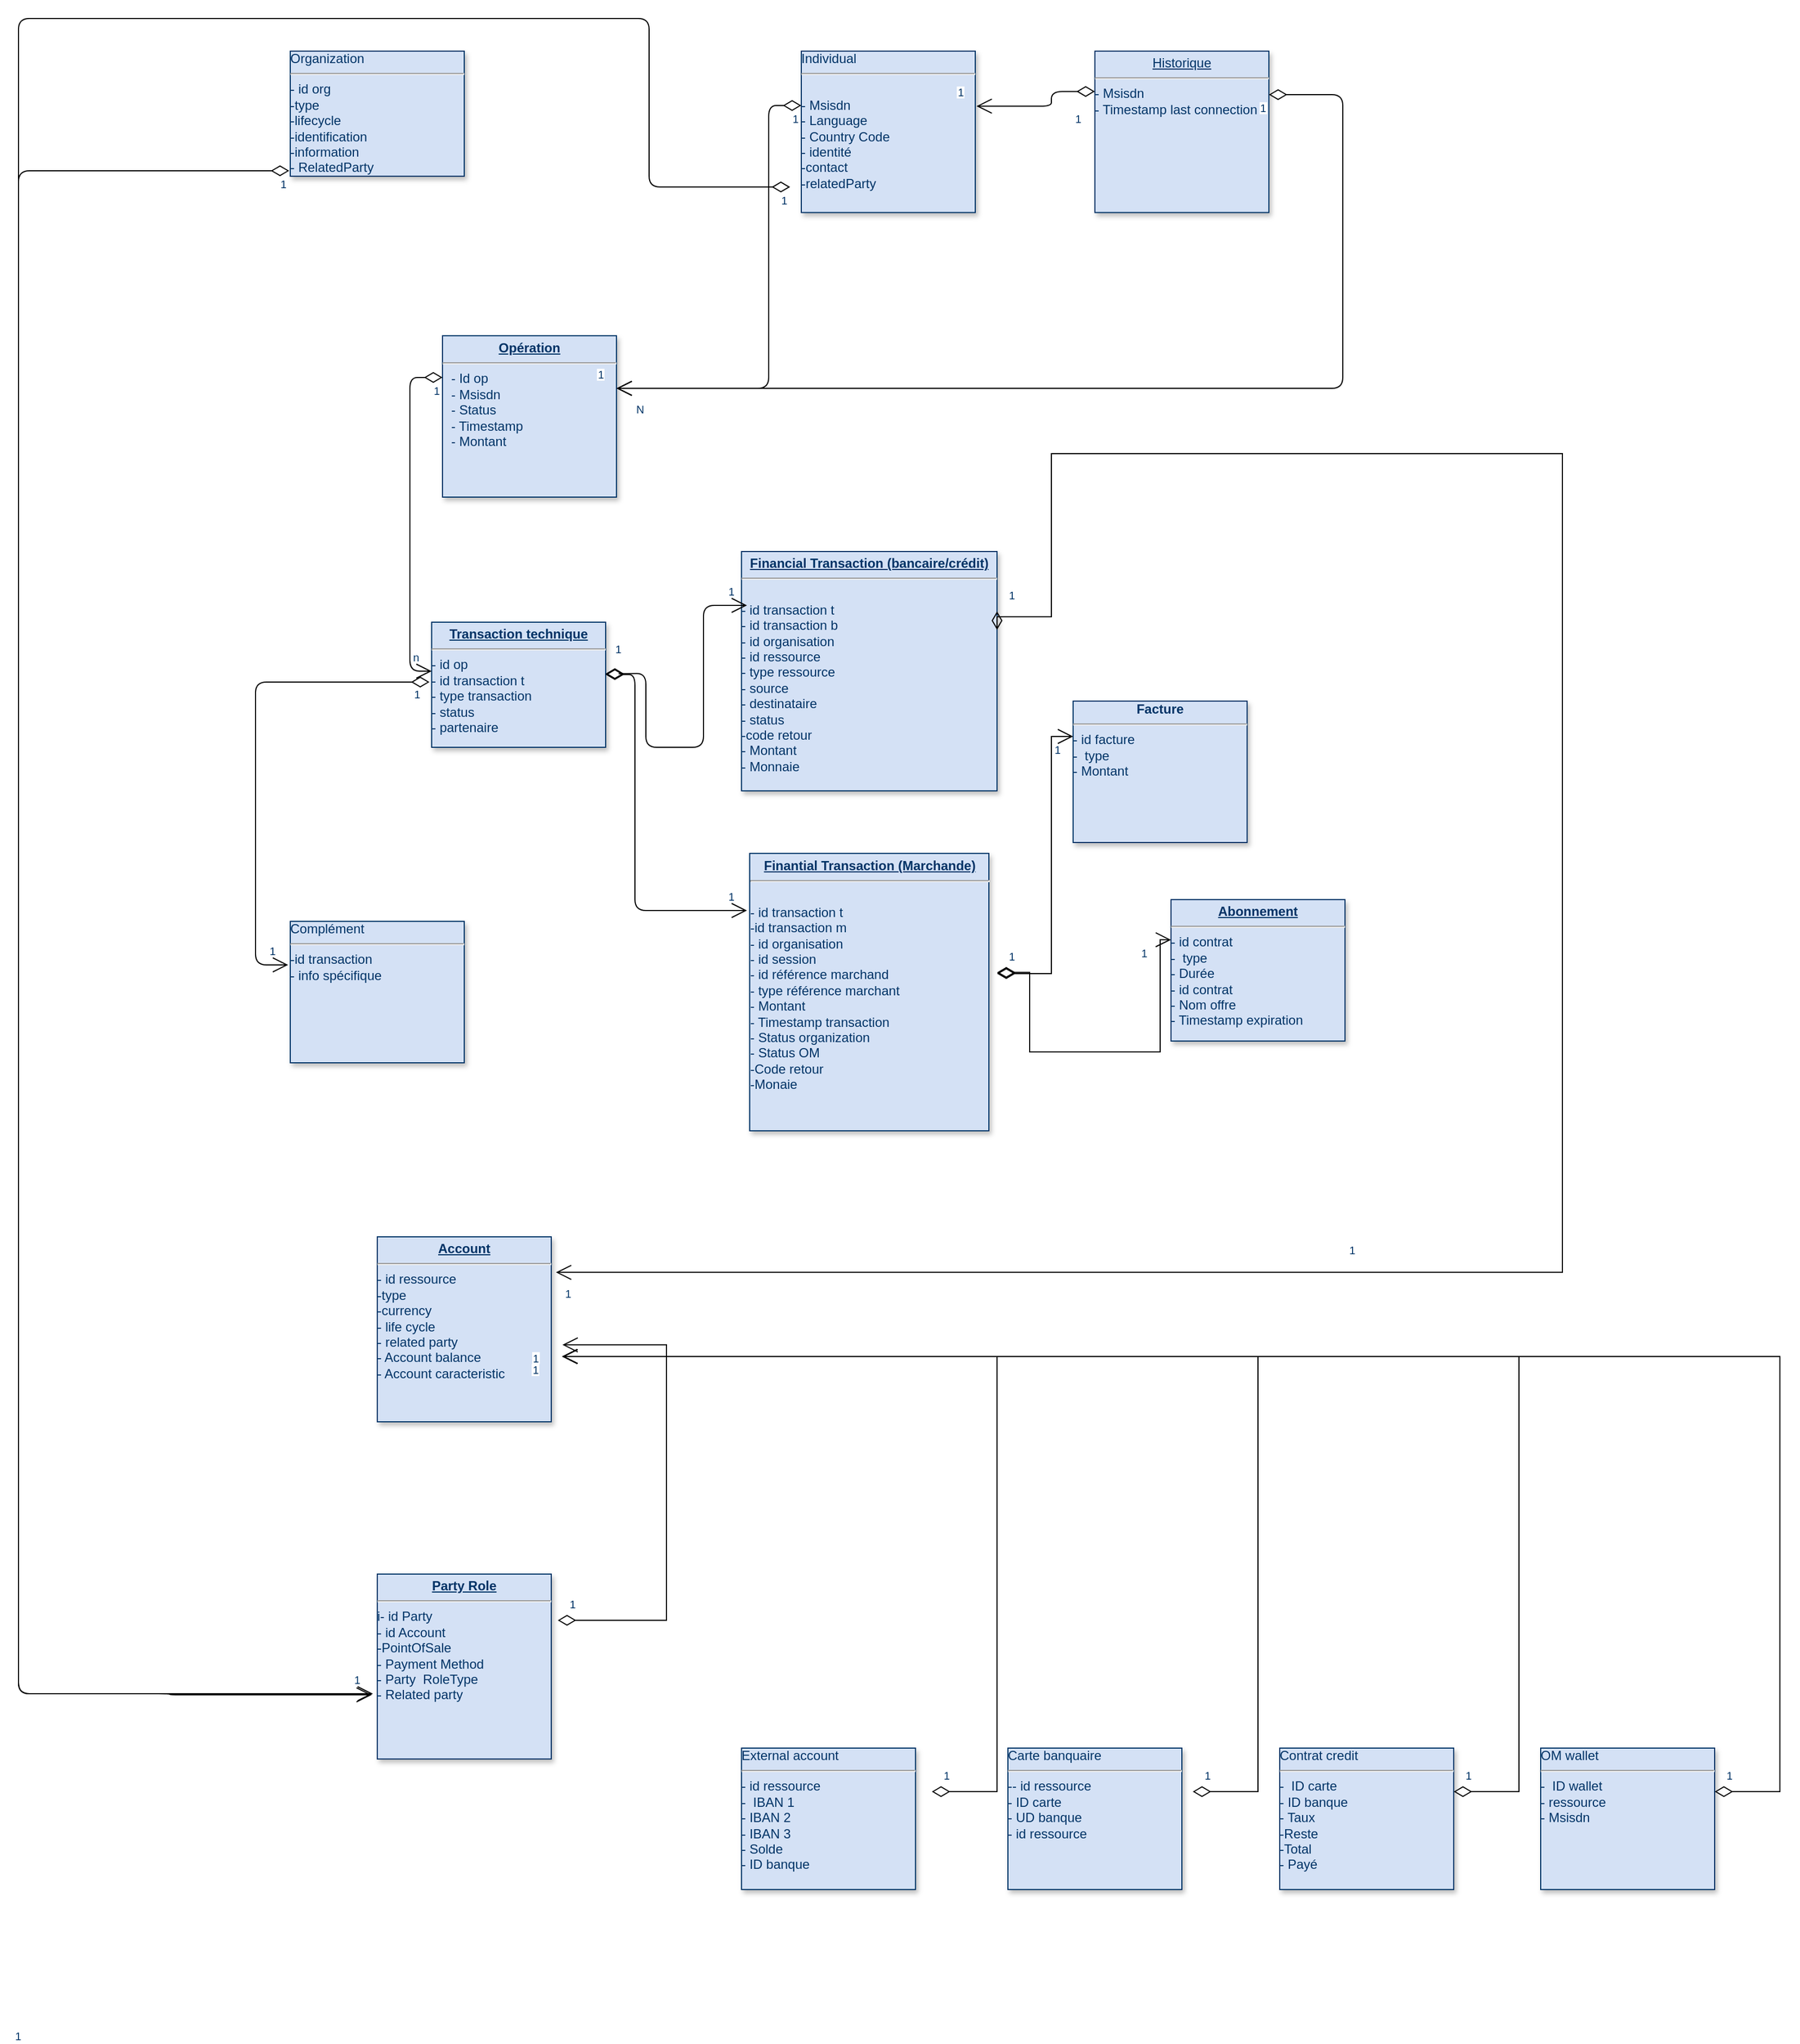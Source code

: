 <mxfile version="17.4.0" type="github"><diagram name="Page-1" id="efa7a0a1-bf9b-a30e-e6df-94a7791c09e9"><mxGraphModel dx="3806" dy="2243" grid="1" gridSize="10" guides="1" tooltips="1" connect="1" arrows="1" fold="1" page="1" pageScale="1" pageWidth="826" pageHeight="1169" background="none" math="0" shadow="0"><root><mxCell id="0"/><mxCell id="1" parent="0"/><mxCell id="20" value="&lt;p style=&quot;margin: 0px ; margin-top: 4px ; text-align: center ; text-decoration: underline&quot;&gt;&lt;strong&gt;Financial Transaction (bancaire/crédit)&lt;br&gt;&lt;/strong&gt;&lt;/p&gt;&lt;hr&gt;&lt;br&gt;&lt;div&gt;- id transaction t&lt;/div&gt;&lt;div&gt;- id transaction b&lt;br&gt;&lt;/div&gt;&lt;div&gt;- id organisation&lt;br&gt;&lt;/div&gt;&lt;div&gt;- id ressource&lt;/div&gt;&lt;div&gt;- type ressource&lt;br&gt;&lt;/div&gt;- source&lt;br&gt;- destinataire&lt;br&gt;- status&lt;br&gt;-code retour&lt;br&gt;- Montant&lt;br&gt;- Monnaie&lt;p style=&quot;margin: 0px ; margin-left: 8px&quot;&gt;&lt;br&gt;&lt;/p&gt;" style="verticalAlign=top;align=left;overflow=fill;fontSize=12;fontFamily=Helvetica;html=1;strokeColor=#003366;shadow=1;fillColor=#D4E1F5;fontColor=#003366" parent="1" vertex="1"><mxGeometry x="325" y="220" width="235" height="220" as="geometry"/></mxCell><mxCell id="21" value="&lt;p style=&quot;margin: 0px ; margin-top: 4px ; text-align: center ; text-decoration: underline&quot;&gt;&lt;strong&gt;Transaction technique&lt;br&gt;&lt;/strong&gt;&lt;/p&gt;&lt;hr&gt;- id op&lt;br&gt;- id transaction t&lt;br&gt;&lt;div&gt;- type transaction&lt;/div&gt;&lt;div&gt;- status&lt;/div&gt;&lt;div&gt;- partenaire&lt;br&gt;&lt;/div&gt;&lt;div&gt;&lt;br&gt;&lt;/div&gt;" style="verticalAlign=top;align=left;overflow=fill;fontSize=12;fontFamily=Helvetica;html=1;strokeColor=#003366;shadow=1;fillColor=#D4E1F5;fontColor=#003366" parent="1" vertex="1"><mxGeometry x="40" y="285" width="160" height="115" as="geometry"/></mxCell><mxCell id="24" value="&lt;p style=&quot;margin: 0px ; margin-top: 4px ; text-align: center ; text-decoration: underline&quot;&gt;&lt;strong&gt;Finantial Transaction (Marchande)&lt;br&gt;&lt;/strong&gt;&lt;/p&gt;&lt;hr&gt;&lt;br&gt;&lt;div&gt;- id transaction t&lt;/div&gt;&lt;div&gt;-id transaction m&lt;/div&gt;&lt;div&gt;- id organisation&lt;br&gt;&lt;/div&gt;&lt;div&gt;- id session&lt;/div&gt;&lt;div&gt;- id référence marchand&lt;/div&gt;&lt;div&gt;- type référence marchant&lt;br&gt;&lt;/div&gt;- Montant&lt;br&gt;- Timestamp transaction&lt;br&gt;- Status organization&lt;br&gt;- Status OM&lt;br&gt;-Code retour&lt;br&gt;-Monaie&amp;nbsp;&amp;nbsp; &amp;nbsp;" style="verticalAlign=top;align=left;overflow=fill;fontSize=12;fontFamily=Helvetica;html=1;strokeColor=#003366;shadow=1;fillColor=#D4E1F5;fontColor=#003366" parent="1" vertex="1"><mxGeometry x="332.5" y="497.5" width="220" height="255" as="geometry"/></mxCell><mxCell id="25" value="&lt;p style=&quot;margin: 0px ; margin-top: 4px ; text-align: center ; text-decoration: underline&quot;&gt;&lt;strong&gt;Opération&lt;/strong&gt;&lt;/p&gt;&lt;hr&gt;&lt;p style=&quot;margin: 0px ; margin-left: 8px&quot;&gt;- Id op&lt;br&gt;- Msisdn&lt;br&gt;- Status&lt;br&gt;- Timestamp&lt;br&gt;- Montant &lt;br&gt;&lt;br&gt;&lt;/p&gt;" style="verticalAlign=top;align=left;overflow=fill;fontSize=12;fontFamily=Helvetica;html=1;strokeColor=#003366;shadow=1;fillColor=#D4E1F5;fontColor=#003366" parent="1" vertex="1"><mxGeometry x="50" y="21.64" width="160" height="148.36" as="geometry"/></mxCell><mxCell id="48" value="" style="endArrow=open;endSize=12;startArrow=diamondThin;startSize=14;startFill=0;edgeStyle=orthogonalEdgeStyle;exitX=1;exitY=0.25;rounded=0" parent="1" edge="1"><mxGeometry x="578.28" y="476" as="geometry"><mxPoint x="560.0" y="607.96" as="sourcePoint"/><mxPoint x="630" y="390" as="targetPoint"/><Array as="points"><mxPoint x="610" y="608"/><mxPoint x="610" y="390"/></Array></mxGeometry></mxCell><mxCell id="49" value="1" style="resizable=0;align=left;verticalAlign=top;labelBackgroundColor=#ffffff;fontSize=10;strokeColor=#003366;shadow=1;fillColor=#D4E1F5;fontColor=#003366" parent="48" connectable="0" vertex="1"><mxGeometry x="-1" relative="1" as="geometry"><mxPoint x="9" y="-27" as="offset"/></mxGeometry></mxCell><mxCell id="50" value="1" style="resizable=0;align=right;verticalAlign=top;labelBackgroundColor=#ffffff;fontSize=10;strokeColor=#003366;shadow=1;fillColor=#D4E1F5;fontColor=#003366" parent="48" connectable="0" vertex="1"><mxGeometry x="1" relative="1" as="geometry"><mxPoint x="-10" as="offset"/></mxGeometry></mxCell><mxCell id="90" value="" style="endArrow=open;endSize=12;startArrow=diamondThin;startSize=14;startFill=0;edgeStyle=orthogonalEdgeStyle" parent="1" source="25" target="21" edge="1"><mxGeometry x="620" y="340" as="geometry"><mxPoint x="620" y="340" as="sourcePoint"/><mxPoint x="780" y="340" as="targetPoint"/><Array as="points"><mxPoint x="20" y="60"/><mxPoint x="20" y="330"/></Array></mxGeometry></mxCell><mxCell id="91" value="1" style="resizable=0;align=left;verticalAlign=top;labelBackgroundColor=#ffffff;fontSize=10;strokeColor=#003366;shadow=1;fillColor=#D4E1F5;fontColor=#003366" parent="90" connectable="0" vertex="1"><mxGeometry x="-1" relative="1" as="geometry"><mxPoint x="-10" as="offset"/></mxGeometry></mxCell><mxCell id="92" value="n" style="resizable=0;align=right;verticalAlign=top;labelBackgroundColor=#ffffff;fontSize=10;strokeColor=#003366;shadow=1;fillColor=#D4E1F5;fontColor=#003366" parent="90" connectable="0" vertex="1"><mxGeometry x="1" relative="1" as="geometry"><mxPoint x="-10" y="-25" as="offset"/></mxGeometry></mxCell><mxCell id="IMVk9aF3J_j3LaCetQII-125" value="" style="endArrow=open;endSize=12;startArrow=diamondThin;startSize=14;startFill=0;edgeStyle=orthogonalEdgeStyle;exitX=1.019;exitY=0.313;exitDx=0;exitDy=0;exitPerimeter=0;" parent="1" edge="1"><mxGeometry x="866.96" y="453" as="geometry"><mxPoint x="200.0" y="333.08" as="sourcePoint"/><mxPoint x="330" y="550" as="targetPoint"/><Array as="points"><mxPoint x="227" y="333"/><mxPoint x="227" y="550"/></Array></mxGeometry></mxCell><mxCell id="IMVk9aF3J_j3LaCetQII-126" value="1" style="resizable=0;align=left;verticalAlign=top;labelBackgroundColor=#ffffff;fontSize=10;strokeColor=#003366;shadow=1;fillColor=#D4E1F5;fontColor=#003366" parent="IMVk9aF3J_j3LaCetQII-125" connectable="0" vertex="1"><mxGeometry x="-1" relative="1" as="geometry"><mxPoint x="7" y="-35" as="offset"/></mxGeometry></mxCell><mxCell id="IMVk9aF3J_j3LaCetQII-127" value="1" style="resizable=0;align=right;verticalAlign=top;labelBackgroundColor=#ffffff;fontSize=10;strokeColor=#003366;shadow=1;fillColor=#D4E1F5;fontColor=#003366" parent="IMVk9aF3J_j3LaCetQII-125" connectable="0" vertex="1"><mxGeometry x="1" relative="1" as="geometry"><mxPoint x="-10" y="-25" as="offset"/></mxGeometry></mxCell><mxCell id="IMVk9aF3J_j3LaCetQII-128" value="" style="endArrow=open;endSize=12;startArrow=diamondThin;startSize=14;startFill=0;edgeStyle=orthogonalEdgeStyle;exitX=1;exitY=0.25;rounded=0" parent="1" edge="1"><mxGeometry x="578.28" y="474.98" as="geometry"><mxPoint x="560.0" y="606.94" as="sourcePoint"/><mxPoint x="720" y="576.94" as="targetPoint"/><Array as="points"><mxPoint x="590" y="606.98"/><mxPoint x="590" y="679.98"/><mxPoint x="710" y="679.98"/></Array></mxGeometry></mxCell><mxCell id="IMVk9aF3J_j3LaCetQII-129" value="1" style="resizable=0;align=left;verticalAlign=top;labelBackgroundColor=#ffffff;fontSize=10;strokeColor=#003366;shadow=1;fillColor=#D4E1F5;fontColor=#003366" parent="IMVk9aF3J_j3LaCetQII-128" connectable="0" vertex="1"><mxGeometry x="-1" relative="1" as="geometry"><mxPoint x="9" y="-27" as="offset"/></mxGeometry></mxCell><mxCell id="IMVk9aF3J_j3LaCetQII-130" value="1" style="resizable=0;align=right;verticalAlign=top;labelBackgroundColor=#ffffff;fontSize=10;strokeColor=#003366;shadow=1;fillColor=#D4E1F5;fontColor=#003366" parent="IMVk9aF3J_j3LaCetQII-128" connectable="0" vertex="1"><mxGeometry x="1" relative="1" as="geometry"><mxPoint x="-20" as="offset"/></mxGeometry></mxCell><mxCell id="IMVk9aF3J_j3LaCetQII-131" value="&lt;div align=&quot;center&quot;&gt;&lt;b&gt;Facture&lt;/b&gt;&lt;/div&gt;&lt;hr&gt;- id facture&lt;br&gt;&lt;div&gt;-&amp;nbsp; type&lt;/div&gt;&lt;div&gt;- Montant&lt;/div&gt;&lt;div&gt;&lt;br&gt;&lt;/div&gt;" style="verticalAlign=top;align=left;overflow=fill;fontSize=12;fontFamily=Helvetica;html=1;strokeColor=#003366;shadow=1;fillColor=#D4E1F5;fontColor=#003366" parent="1" vertex="1"><mxGeometry x="630" y="357.5" width="160" height="130" as="geometry"/></mxCell><mxCell id="IMVk9aF3J_j3LaCetQII-132" value="&lt;p style=&quot;margin: 0px ; margin-top: 4px ; text-align: center ; text-decoration: underline&quot;&gt;&lt;strong&gt;Abonnement&lt;br&gt;&lt;/strong&gt;&lt;/p&gt;&lt;hr&gt;- id contrat&lt;br&gt;&lt;div&gt;-&amp;nbsp; type&lt;/div&gt;- Durée&lt;br&gt;&lt;div&gt;- id contrat&lt;/div&gt;&lt;div&gt;- Nom offre&lt;/div&gt;&lt;div&gt;- Timestamp expiration&lt;/div&gt;" style="verticalAlign=top;align=left;overflow=fill;fontSize=12;fontFamily=Helvetica;html=1;strokeColor=#003366;shadow=1;fillColor=#D4E1F5;fontColor=#003366" parent="1" vertex="1"><mxGeometry x="720" y="540" width="160" height="130" as="geometry"/></mxCell><mxCell id="M5auK0mgNT7PViEILHrM-95" value="" style="endArrow=open;endSize=12;startArrow=diamondThin;startSize=14;startFill=0;edgeStyle=orthogonalEdgeStyle;" edge="1" parent="1"><mxGeometry x="876.96" y="434.5" as="geometry"><mxPoint x="200" y="332.25" as="sourcePoint"/><mxPoint x="330" y="269.5" as="targetPoint"/><Array as="points"><mxPoint x="210" y="332"/><mxPoint x="237" y="332"/><mxPoint x="237" y="400"/><mxPoint x="290" y="400"/><mxPoint x="290" y="270"/></Array></mxGeometry></mxCell><mxCell id="M5auK0mgNT7PViEILHrM-96" value="1" style="resizable=0;align=left;verticalAlign=top;labelBackgroundColor=#ffffff;fontSize=10;strokeColor=#003366;shadow=1;fillColor=#D4E1F5;fontColor=#003366" connectable="0" vertex="1" parent="M5auK0mgNT7PViEILHrM-95"><mxGeometry x="-1" relative="1" as="geometry"><mxPoint x="7" y="-35" as="offset"/></mxGeometry></mxCell><mxCell id="M5auK0mgNT7PViEILHrM-97" value="1" style="resizable=0;align=right;verticalAlign=top;labelBackgroundColor=#ffffff;fontSize=10;strokeColor=#003366;shadow=1;fillColor=#D4E1F5;fontColor=#003366" connectable="0" vertex="1" parent="M5auK0mgNT7PViEILHrM-95"><mxGeometry x="1" relative="1" as="geometry"><mxPoint x="-10" y="-25" as="offset"/></mxGeometry></mxCell><mxCell id="M5auK0mgNT7PViEILHrM-98" value="Individual&lt;hr&gt;&lt;br&gt;- Msisdn&lt;br&gt;- Language&lt;br&gt;- Country Code &lt;br&gt;&lt;div&gt;- identité&lt;/div&gt;&lt;div&gt;-contact&lt;/div&gt;&lt;div&gt;-relatedParty&lt;br&gt;&lt;/div&gt;&lt;div&gt;&lt;br&gt;&lt;/div&gt;" style="verticalAlign=top;align=left;overflow=fill;fontSize=12;fontFamily=Helvetica;html=1;strokeColor=#003366;shadow=1;fillColor=#D4E1F5;fontColor=#003366" vertex="1" parent="1"><mxGeometry x="380" y="-240" width="160" height="148.36" as="geometry"/></mxCell><mxCell id="M5auK0mgNT7PViEILHrM-99" value="&lt;p style=&quot;margin: 0px ; margin-top: 4px ; text-align: center ; text-decoration: underline&quot;&gt;Historique&lt;/p&gt;&lt;hr&gt;- Msisdn&lt;br&gt;- Timestamp last connection" style="verticalAlign=top;align=left;overflow=fill;fontSize=12;fontFamily=Helvetica;html=1;strokeColor=#003366;shadow=1;fillColor=#D4E1F5;fontColor=#003366" vertex="1" parent="1"><mxGeometry x="650" y="-240" width="160" height="148.36" as="geometry"/></mxCell><mxCell id="M5auK0mgNT7PViEILHrM-100" value="" style="endArrow=open;endSize=12;startArrow=diamondThin;startSize=14;startFill=0;edgeStyle=orthogonalEdgeStyle;rounded=0;exitX=1;exitY=0.25;exitDx=0;exitDy=0;entryX=1.027;entryY=0.192;entryDx=0;entryDy=0;entryPerimeter=0;" edge="1" parent="1" source="20" target="M5auK0mgNT7PViEILHrM-130"><mxGeometry x="528.28" y="178" as="geometry"><mxPoint x="560" y="310" as="sourcePoint"/><mxPoint x="410" y="860" as="targetPoint"/><Array as="points"><mxPoint x="560" y="280"/><mxPoint x="610" y="280"/><mxPoint x="610" y="130"/><mxPoint x="1080" y="130"/><mxPoint x="1080" y="883"/></Array></mxGeometry></mxCell><mxCell id="M5auK0mgNT7PViEILHrM-101" value="1" style="resizable=0;align=left;verticalAlign=top;labelBackgroundColor=#ffffff;fontSize=10;strokeColor=#003366;shadow=1;fillColor=#D4E1F5;fontColor=#003366" connectable="0" vertex="1" parent="M5auK0mgNT7PViEILHrM-100"><mxGeometry x="-1" relative="1" as="geometry"><mxPoint x="9" y="-27" as="offset"/></mxGeometry></mxCell><mxCell id="M5auK0mgNT7PViEILHrM-102" value="1" style="resizable=0;align=right;verticalAlign=top;labelBackgroundColor=#ffffff;fontSize=10;strokeColor=#003366;shadow=1;fillColor=#D4E1F5;fontColor=#003366" connectable="0" vertex="1" parent="M5auK0mgNT7PViEILHrM-100"><mxGeometry x="1" relative="1" as="geometry"><mxPoint x="-490" y="690" as="offset"/></mxGeometry></mxCell><mxCell id="M5auK0mgNT7PViEILHrM-103" value="External account &lt;br&gt;&lt;hr&gt;&lt;div&gt;- id ressource&lt;br&gt;&lt;/div&gt;&lt;div&gt;-&amp;nbsp; IBAN 1&lt;/div&gt;&lt;div&gt;- IBAN 2&lt;/div&gt;&lt;div&gt;- IBAN 3&lt;br&gt;&lt;/div&gt;&lt;div&gt;- Solde&lt;br&gt;&lt;/div&gt;&lt;div&gt;- ID banque&lt;br&gt;&lt;/div&gt;" style="verticalAlign=top;align=left;overflow=fill;fontSize=12;fontFamily=Helvetica;html=1;strokeColor=#003366;shadow=1;fillColor=#D4E1F5;fontColor=#003366" vertex="1" parent="1"><mxGeometry x="325" y="1320" width="160" height="130" as="geometry"/></mxCell><mxCell id="M5auK0mgNT7PViEILHrM-104" value="1" style="resizable=0;align=right;verticalAlign=top;labelBackgroundColor=#ffffff;fontSize=10;strokeColor=#003366;shadow=1;fillColor=#D4E1F5;fontColor=#003366" connectable="0" vertex="1" parent="1"><mxGeometry x="169.996" y="890" as="geometry"/></mxCell><mxCell id="M5auK0mgNT7PViEILHrM-105" value="Carte banquaire&lt;br&gt;&lt;hr&gt;&lt;div&gt;-- id ressource&lt;/div&gt;&lt;div&gt;- ID carte&lt;br&gt;&lt;/div&gt;&lt;div&gt;- UD banque&lt;/div&gt;&lt;div&gt;- id ressource&lt;/div&gt;" style="verticalAlign=top;align=left;overflow=fill;fontSize=12;fontFamily=Helvetica;html=1;strokeColor=#003366;shadow=1;fillColor=#D4E1F5;fontColor=#003366" vertex="1" parent="1"><mxGeometry x="570" y="1320" width="160" height="130" as="geometry"/></mxCell><mxCell id="M5auK0mgNT7PViEILHrM-106" value="Contrat credit&lt;br&gt;&lt;hr&gt;&lt;div&gt;-&amp;nbsp; ID carte&lt;br&gt;&lt;/div&gt;&lt;div&gt;- ID banque&lt;/div&gt;&lt;div&gt;- Taux&lt;/div&gt;&lt;div&gt;-Reste&lt;/div&gt;&lt;div&gt;-Total&lt;/div&gt;&lt;div&gt;- Payé&lt;br&gt;&lt;/div&gt;" style="verticalAlign=top;align=left;overflow=fill;fontSize=12;fontFamily=Helvetica;html=1;strokeColor=#003366;shadow=1;fillColor=#D4E1F5;fontColor=#003366" vertex="1" parent="1"><mxGeometry x="820" y="1320" width="160" height="130" as="geometry"/></mxCell><mxCell id="M5auK0mgNT7PViEILHrM-107" value="1" style="resizable=0;align=left;verticalAlign=top;labelBackgroundColor=#ffffff;fontSize=10;strokeColor=#003366;shadow=1;fillColor=#D4E1F5;fontColor=#003366" connectable="0" vertex="1" parent="1"><mxGeometry x="529.0" y="292.96" as="geometry"><mxPoint x="353" y="557" as="offset"/></mxGeometry></mxCell><mxCell id="M5auK0mgNT7PViEILHrM-116" value="" style="endArrow=open;endSize=12;startArrow=diamondThin;startSize=14;startFill=0;edgeStyle=orthogonalEdgeStyle;" edge="1" parent="1"><mxGeometry x="950" y="90" as="geometry"><mxPoint x="380" y="-190.0" as="sourcePoint"/><mxPoint x="210" y="70" as="targetPoint"/><Array as="points"><mxPoint x="350" y="-190"/><mxPoint x="350" y="70"/><mxPoint x="212" y="70"/></Array></mxGeometry></mxCell><mxCell id="M5auK0mgNT7PViEILHrM-117" value="1" style="resizable=0;align=left;verticalAlign=top;labelBackgroundColor=#ffffff;fontSize=10;strokeColor=#003366;shadow=1;fillColor=#D4E1F5;fontColor=#003366" connectable="0" vertex="1" parent="M5auK0mgNT7PViEILHrM-116"><mxGeometry x="-1" relative="1" as="geometry"><mxPoint x="-10" as="offset"/></mxGeometry></mxCell><mxCell id="M5auK0mgNT7PViEILHrM-118" value="1" style="resizable=0;align=right;verticalAlign=top;labelBackgroundColor=#ffffff;fontSize=10;strokeColor=#003366;shadow=1;fillColor=#D4E1F5;fontColor=#003366" connectable="0" vertex="1" parent="M5auK0mgNT7PViEILHrM-116"><mxGeometry x="1" relative="1" as="geometry"><mxPoint x="-10" y="-25" as="offset"/></mxGeometry></mxCell><mxCell id="M5auK0mgNT7PViEILHrM-119" value="" style="endArrow=open;endSize=12;startArrow=diamondThin;startSize=14;startFill=0;edgeStyle=orthogonalEdgeStyle;" edge="1" parent="1"><mxGeometry x="1478.4" y="80" as="geometry"><mxPoint x="810" y="-200" as="sourcePoint"/><mxPoint x="210" y="70" as="targetPoint"/><Array as="points"><mxPoint x="878" y="-200"/><mxPoint x="878" y="70"/></Array></mxGeometry></mxCell><mxCell id="M5auK0mgNT7PViEILHrM-120" value="1" style="resizable=0;align=left;verticalAlign=top;labelBackgroundColor=#ffffff;fontSize=10;strokeColor=#003366;shadow=1;fillColor=#D4E1F5;fontColor=#003366" connectable="0" vertex="1" parent="M5auK0mgNT7PViEILHrM-119"><mxGeometry x="-1" relative="1" as="geometry"><mxPoint x="-10" as="offset"/></mxGeometry></mxCell><mxCell id="M5auK0mgNT7PViEILHrM-121" value="N" style="resizable=0;align=right;verticalAlign=top;labelBackgroundColor=#ffffff;fontSize=10;strokeColor=#003366;shadow=1;fillColor=#D4E1F5;fontColor=#003366" connectable="0" vertex="1" parent="M5auK0mgNT7PViEILHrM-119"><mxGeometry x="1" relative="1" as="geometry"><mxPoint x="27" y="7" as="offset"/></mxGeometry></mxCell><mxCell id="M5auK0mgNT7PViEILHrM-122" value="" style="endArrow=open;endSize=12;startArrow=diamondThin;startSize=14;startFill=0;edgeStyle=orthogonalEdgeStyle;exitX=0;exitY=0.25;exitDx=0;exitDy=0;entryX=1.007;entryY=0.341;entryDx=0;entryDy=0;entryPerimeter=0;" edge="1" parent="1" source="M5auK0mgNT7PViEILHrM-99" target="M5auK0mgNT7PViEILHrM-98"><mxGeometry x="960" y="100" as="geometry"><mxPoint x="390" y="-180.0" as="sourcePoint"/><mxPoint x="550" y="-190" as="targetPoint"/><Array as="points"><mxPoint x="610" y="-203"/><mxPoint x="610" y="-189"/></Array></mxGeometry></mxCell><mxCell id="M5auK0mgNT7PViEILHrM-123" value="1" style="resizable=0;align=left;verticalAlign=top;labelBackgroundColor=#ffffff;fontSize=10;strokeColor=#003366;shadow=1;fillColor=#D4E1F5;fontColor=#003366" connectable="0" vertex="1" parent="M5auK0mgNT7PViEILHrM-122"><mxGeometry x="-1" relative="1" as="geometry"><mxPoint x="-20" y="13" as="offset"/></mxGeometry></mxCell><mxCell id="M5auK0mgNT7PViEILHrM-124" value="1" style="resizable=0;align=right;verticalAlign=top;labelBackgroundColor=#ffffff;fontSize=10;strokeColor=#003366;shadow=1;fillColor=#D4E1F5;fontColor=#003366" connectable="0" vertex="1" parent="M5auK0mgNT7PViEILHrM-122"><mxGeometry x="1" relative="1" as="geometry"><mxPoint x="-10" y="-25" as="offset"/></mxGeometry></mxCell><mxCell id="M5auK0mgNT7PViEILHrM-125" value="Complément &lt;br&gt;&lt;hr&gt;&lt;div&gt;-id transaction&lt;br&gt;&lt;/div&gt;&lt;div&gt;- info spécifique&lt;br&gt;&lt;/div&gt;" style="verticalAlign=top;align=left;overflow=fill;fontSize=12;fontFamily=Helvetica;html=1;strokeColor=#003366;shadow=1;fillColor=#D4E1F5;fontColor=#003366" vertex="1" parent="1"><mxGeometry x="-90" y="560" width="160" height="130" as="geometry"/></mxCell><mxCell id="M5auK0mgNT7PViEILHrM-126" value="" style="endArrow=open;endSize=12;startArrow=diamondThin;startSize=14;startFill=0;edgeStyle=orthogonalEdgeStyle;" edge="1" parent="1"><mxGeometry x="594.96" y="515" as="geometry"><mxPoint x="38" y="340" as="sourcePoint"/><mxPoint x="-92" y="600" as="targetPoint"/><Array as="points"><mxPoint x="-122" y="340"/><mxPoint x="-122" y="600"/></Array></mxGeometry></mxCell><mxCell id="M5auK0mgNT7PViEILHrM-127" value="1" style="resizable=0;align=left;verticalAlign=top;labelBackgroundColor=#ffffff;fontSize=10;strokeColor=#003366;shadow=1;fillColor=#D4E1F5;fontColor=#003366" connectable="0" vertex="1" parent="M5auK0mgNT7PViEILHrM-126"><mxGeometry x="-1" relative="1" as="geometry"><mxPoint x="-16" y="-1" as="offset"/></mxGeometry></mxCell><mxCell id="M5auK0mgNT7PViEILHrM-128" value="1" style="resizable=0;align=right;verticalAlign=top;labelBackgroundColor=#ffffff;fontSize=10;strokeColor=#003366;shadow=1;fillColor=#D4E1F5;fontColor=#003366" connectable="0" vertex="1" parent="M5auK0mgNT7PViEILHrM-126"><mxGeometry x="1" relative="1" as="geometry"><mxPoint x="-10" y="-25" as="offset"/></mxGeometry></mxCell><mxCell id="M5auK0mgNT7PViEILHrM-129" value="Organization&lt;hr&gt;&lt;div&gt;- id org&lt;br&gt;&lt;/div&gt;&lt;div&gt;-type&lt;/div&gt;&lt;div&gt;-lifecycle&lt;/div&gt;&lt;div&gt;-identification&lt;/div&gt;&lt;div&gt;-information&lt;span style=&quot;white-space: pre&quot;&gt;&#9;&lt;/span&gt;&lt;/div&gt;&lt;div&gt;- RelatedParty&lt;br&gt;&lt;/div&gt;&lt;div&gt;&lt;br&gt;&lt;/div&gt;" style="verticalAlign=top;align=left;overflow=fill;fontSize=12;fontFamily=Helvetica;html=1;strokeColor=#003366;shadow=1;fillColor=#D4E1F5;fontColor=#003366" vertex="1" parent="1"><mxGeometry x="-90" y="-240" width="160" height="115" as="geometry"/></mxCell><mxCell id="M5auK0mgNT7PViEILHrM-130" value="&lt;p style=&quot;margin: 0px ; margin-top: 4px ; text-align: center ; text-decoration: underline&quot;&gt;&lt;strong&gt;Account &lt;br&gt;&lt;/strong&gt;&lt;/p&gt;&lt;hr&gt;&lt;div&gt;- id ressource&lt;br&gt;&lt;/div&gt;&lt;div&gt;-type&lt;/div&gt;&lt;div&gt;-currency&lt;/div&gt;&lt;div&gt;- life cycle &lt;br&gt;&lt;/div&gt;&lt;div&gt;- related party&lt;/div&gt;&lt;div&gt;- Account balance&lt;/div&gt;&lt;div&gt;- Account caracteristic&lt;br&gt;&lt;/div&gt;&lt;div&gt;&lt;br&gt;&lt;/div&gt;" style="verticalAlign=top;align=left;overflow=fill;fontSize=12;fontFamily=Helvetica;html=1;strokeColor=#003366;shadow=1;fillColor=#D4E1F5;fontColor=#003366" vertex="1" parent="1"><mxGeometry x="-10" y="850" width="160" height="170" as="geometry"/></mxCell><mxCell id="M5auK0mgNT7PViEILHrM-132" value="&lt;p style=&quot;margin: 0px ; margin-top: 4px ; text-align: center ; text-decoration: underline&quot;&gt;&lt;strong&gt;Party Role&lt;br&gt;&lt;/strong&gt;&lt;/p&gt;&lt;hr&gt;&lt;div&gt;i- id Party&lt;/div&gt;&lt;div&gt;- id Account&lt;/div&gt;&lt;div&gt;-PointOfSale&lt;/div&gt;&lt;div&gt;- Payment Method&lt;/div&gt;&lt;div&gt;- Party&amp;nbsp; RoleType&lt;/div&gt;&lt;div&gt;- Related party&lt;br&gt;&lt;/div&gt;&lt;div&gt;&lt;br&gt;&lt;/div&gt;&lt;div&gt;&lt;br&gt;&lt;/div&gt;" style="verticalAlign=top;align=left;overflow=fill;fontSize=12;fontFamily=Helvetica;html=1;strokeColor=#003366;shadow=1;fillColor=#D4E1F5;fontColor=#003366" vertex="1" parent="1"><mxGeometry x="-10" y="1160" width="160" height="170" as="geometry"/></mxCell><mxCell id="M5auK0mgNT7PViEILHrM-136" value="" style="endArrow=open;endSize=12;startArrow=diamondThin;startSize=14;startFill=0;edgeStyle=orthogonalEdgeStyle;rounded=0;entryX=1.027;entryY=0.584;entryDx=0;entryDy=0;entryPerimeter=0;exitX=1;exitY=0.25;exitDx=0;exitDy=0;" edge="1" parent="1"><mxGeometry x="374.28" y="888.15" as="geometry"><mxPoint x="156" y="1202.5" as="sourcePoint"/><mxPoint x="160.32" y="949.28" as="targetPoint"/><Array as="points"><mxPoint x="256" y="1203"/><mxPoint x="256" y="949"/></Array></mxGeometry></mxCell><mxCell id="M5auK0mgNT7PViEILHrM-137" value="1" style="resizable=0;align=left;verticalAlign=top;labelBackgroundColor=#ffffff;fontSize=10;strokeColor=#003366;shadow=1;fillColor=#D4E1F5;fontColor=#003366" connectable="0" vertex="1" parent="M5auK0mgNT7PViEILHrM-136"><mxGeometry x="-1" relative="1" as="geometry"><mxPoint x="9" y="-27" as="offset"/></mxGeometry></mxCell><mxCell id="M5auK0mgNT7PViEILHrM-138" value="1" style="resizable=0;align=right;verticalAlign=top;labelBackgroundColor=#ffffff;fontSize=10;strokeColor=#003366;shadow=1;fillColor=#D4E1F5;fontColor=#003366" connectable="0" vertex="1" parent="M5auK0mgNT7PViEILHrM-136"><mxGeometry x="1" relative="1" as="geometry"><mxPoint x="-20" as="offset"/></mxGeometry></mxCell><mxCell id="M5auK0mgNT7PViEILHrM-139" value="" style="endArrow=open;endSize=12;startArrow=diamondThin;startSize=14;startFill=0;edgeStyle=orthogonalEdgeStyle;rounded=0;" edge="1" parent="1"><mxGeometry x="678.28" y="888.87" as="geometry"><mxPoint x="500" y="1360" as="sourcePoint"/><mxPoint x="160" y="960" as="targetPoint"/><Array as="points"><mxPoint x="560" y="1360"/><mxPoint x="560" y="960"/></Array></mxGeometry></mxCell><mxCell id="M5auK0mgNT7PViEILHrM-140" value="1" style="resizable=0;align=left;verticalAlign=top;labelBackgroundColor=#ffffff;fontSize=10;strokeColor=#003366;shadow=1;fillColor=#D4E1F5;fontColor=#003366" connectable="0" vertex="1" parent="M5auK0mgNT7PViEILHrM-139"><mxGeometry x="-1" relative="1" as="geometry"><mxPoint x="9" y="-27" as="offset"/></mxGeometry></mxCell><mxCell id="M5auK0mgNT7PViEILHrM-141" value="1" style="resizable=0;align=right;verticalAlign=top;labelBackgroundColor=#ffffff;fontSize=10;strokeColor=#003366;shadow=1;fillColor=#D4E1F5;fontColor=#003366" connectable="0" vertex="1" parent="M5auK0mgNT7PViEILHrM-139"><mxGeometry x="1" relative="1" as="geometry"><mxPoint x="-20" as="offset"/></mxGeometry></mxCell><mxCell id="M5auK0mgNT7PViEILHrM-142" value="" style="endArrow=open;endSize=12;startArrow=diamondThin;startSize=14;startFill=0;edgeStyle=orthogonalEdgeStyle;rounded=0;" edge="1" parent="1"><mxGeometry x="918.28" y="888.87" as="geometry"><mxPoint x="740.0" y="1360.0" as="sourcePoint"/><mxPoint x="160" y="960" as="targetPoint"/><Array as="points"><mxPoint x="800" y="1360"/><mxPoint x="800" y="960"/></Array></mxGeometry></mxCell><mxCell id="M5auK0mgNT7PViEILHrM-143" value="1" style="resizable=0;align=left;verticalAlign=top;labelBackgroundColor=#ffffff;fontSize=10;strokeColor=#003366;shadow=1;fillColor=#D4E1F5;fontColor=#003366" connectable="0" vertex="1" parent="M5auK0mgNT7PViEILHrM-142"><mxGeometry x="-1" relative="1" as="geometry"><mxPoint x="9" y="-27" as="offset"/></mxGeometry></mxCell><mxCell id="M5auK0mgNT7PViEILHrM-144" value="1" style="resizable=0;align=right;verticalAlign=top;labelBackgroundColor=#ffffff;fontSize=10;strokeColor=#003366;shadow=1;fillColor=#D4E1F5;fontColor=#003366" connectable="0" vertex="1" parent="M5auK0mgNT7PViEILHrM-142"><mxGeometry x="1" relative="1" as="geometry"><mxPoint x="-20" as="offset"/></mxGeometry></mxCell><mxCell id="M5auK0mgNT7PViEILHrM-145" value="" style="endArrow=open;endSize=12;startArrow=diamondThin;startSize=14;startFill=0;edgeStyle=orthogonalEdgeStyle;rounded=0;" edge="1" parent="1"><mxGeometry x="1158.28" y="888.87" as="geometry"><mxPoint x="980.0" y="1360.0" as="sourcePoint"/><mxPoint x="160" y="960" as="targetPoint"/><Array as="points"><mxPoint x="1040" y="1360"/><mxPoint x="1040" y="960"/><mxPoint x="160" y="960"/></Array></mxGeometry></mxCell><mxCell id="M5auK0mgNT7PViEILHrM-146" value="1" style="resizable=0;align=left;verticalAlign=top;labelBackgroundColor=#ffffff;fontSize=10;strokeColor=#003366;shadow=1;fillColor=#D4E1F5;fontColor=#003366" connectable="0" vertex="1" parent="M5auK0mgNT7PViEILHrM-145"><mxGeometry x="-1" relative="1" as="geometry"><mxPoint x="9" y="-27" as="offset"/></mxGeometry></mxCell><mxCell id="M5auK0mgNT7PViEILHrM-147" value="1" style="resizable=0;align=right;verticalAlign=top;labelBackgroundColor=#ffffff;fontSize=10;strokeColor=#003366;shadow=1;fillColor=#D4E1F5;fontColor=#003366" connectable="0" vertex="1" parent="M5auK0mgNT7PViEILHrM-145"><mxGeometry x="1" relative="1" as="geometry"><mxPoint x="-20" as="offset"/></mxGeometry></mxCell><mxCell id="M5auK0mgNT7PViEILHrM-148" value="" style="endArrow=open;endSize=12;startArrow=diamondThin;startSize=14;startFill=0;edgeStyle=orthogonalEdgeStyle;entryX=-0.025;entryY=0.653;entryDx=0;entryDy=0;entryPerimeter=0;" edge="1" parent="1"><mxGeometry x="499" y="80" as="geometry"><mxPoint x="-91" y="-130" as="sourcePoint"/><mxPoint x="-15.0" y="1271.01" as="targetPoint"/><Array as="points"><mxPoint x="-340" y="-130"/><mxPoint x="-340" y="1270"/><mxPoint x="-201" y="1270"/></Array></mxGeometry></mxCell><mxCell id="M5auK0mgNT7PViEILHrM-149" value="1" style="resizable=0;align=left;verticalAlign=top;labelBackgroundColor=#ffffff;fontSize=10;strokeColor=#003366;shadow=1;fillColor=#D4E1F5;fontColor=#003366" connectable="0" vertex="1" parent="M5auK0mgNT7PViEILHrM-148"><mxGeometry x="-1" relative="1" as="geometry"><mxPoint x="-10" as="offset"/></mxGeometry></mxCell><mxCell id="M5auK0mgNT7PViEILHrM-150" value="1" style="resizable=0;align=right;verticalAlign=top;labelBackgroundColor=#ffffff;fontSize=10;strokeColor=#003366;shadow=1;fillColor=#D4E1F5;fontColor=#003366" connectable="0" vertex="1" parent="M5auK0mgNT7PViEILHrM-148"><mxGeometry x="1" relative="1" as="geometry"><mxPoint x="-10" y="-25" as="offset"/></mxGeometry></mxCell><mxCell id="M5auK0mgNT7PViEILHrM-151" value="" style="endArrow=open;endSize=12;startArrow=diamondThin;startSize=14;startFill=0;edgeStyle=orthogonalEdgeStyle;exitX=-0.002;exitY=0.842;exitDx=0;exitDy=0;exitPerimeter=0;" edge="1" parent="1"><mxGeometry x="500" y="90" as="geometry"><mxPoint x="369.68" y="-115.081" as="sourcePoint"/><mxPoint x="-14" y="1270" as="targetPoint"/><Array as="points"><mxPoint x="240" y="-115"/><mxPoint x="240" y="-270"/><mxPoint x="-340" y="-270"/><mxPoint x="-340" y="1270"/></Array></mxGeometry></mxCell><mxCell id="M5auK0mgNT7PViEILHrM-152" value="1" style="resizable=0;align=left;verticalAlign=top;labelBackgroundColor=#ffffff;fontSize=10;strokeColor=#003366;shadow=1;fillColor=#D4E1F5;fontColor=#003366" connectable="0" vertex="1" parent="M5auK0mgNT7PViEILHrM-151"><mxGeometry x="-1" relative="1" as="geometry"><mxPoint x="-10" as="offset"/></mxGeometry></mxCell><mxCell id="M5auK0mgNT7PViEILHrM-153" value="1" style="resizable=0;align=right;verticalAlign=top;labelBackgroundColor=#ffffff;fontSize=10;strokeColor=#003366;shadow=1;fillColor=#D4E1F5;fontColor=#003366" connectable="0" vertex="1" parent="M5auK0mgNT7PViEILHrM-151"><mxGeometry x="1" relative="1" as="geometry"><mxPoint x="-10" y="-25" as="offset"/></mxGeometry></mxCell><mxCell id="M5auK0mgNT7PViEILHrM-154" value="OM wallet&lt;br&gt;&lt;hr&gt;&lt;div&gt;-&amp;nbsp; ID wallet&lt;br&gt;&lt;/div&gt;&lt;div&gt;- ressource&lt;/div&gt;&lt;div&gt;- Msisdn&lt;/div&gt;" style="verticalAlign=top;align=left;overflow=fill;fontSize=12;fontFamily=Helvetica;html=1;strokeColor=#003366;shadow=1;fillColor=#D4E1F5;fontColor=#003366" vertex="1" parent="1"><mxGeometry x="1060" y="1320" width="160" height="130" as="geometry"/></mxCell><mxCell id="M5auK0mgNT7PViEILHrM-155" value="" style="endArrow=open;endSize=12;startArrow=diamondThin;startSize=14;startFill=0;edgeStyle=orthogonalEdgeStyle;rounded=0;" edge="1" parent="1"><mxGeometry x="1398.28" y="888.87" as="geometry"><mxPoint x="1220" y="1360" as="sourcePoint"/><mxPoint x="160" y="960" as="targetPoint"/><Array as="points"><mxPoint x="1280" y="1360"/><mxPoint x="1280" y="960"/></Array></mxGeometry></mxCell><mxCell id="M5auK0mgNT7PViEILHrM-156" value="1" style="resizable=0;align=left;verticalAlign=top;labelBackgroundColor=#ffffff;fontSize=10;strokeColor=#003366;shadow=1;fillColor=#D4E1F5;fontColor=#003366" connectable="0" vertex="1" parent="M5auK0mgNT7PViEILHrM-155"><mxGeometry x="-1" relative="1" as="geometry"><mxPoint x="9" y="-27" as="offset"/></mxGeometry></mxCell><mxCell id="M5auK0mgNT7PViEILHrM-157" value="1" style="resizable=0;align=right;verticalAlign=top;labelBackgroundColor=#ffffff;fontSize=10;strokeColor=#003366;shadow=1;fillColor=#D4E1F5;fontColor=#003366" connectable="0" vertex="1" parent="M5auK0mgNT7PViEILHrM-155"><mxGeometry x="1" relative="1" as="geometry"><mxPoint x="-20" as="offset"/></mxGeometry></mxCell></root></mxGraphModel></diagram></mxfile>